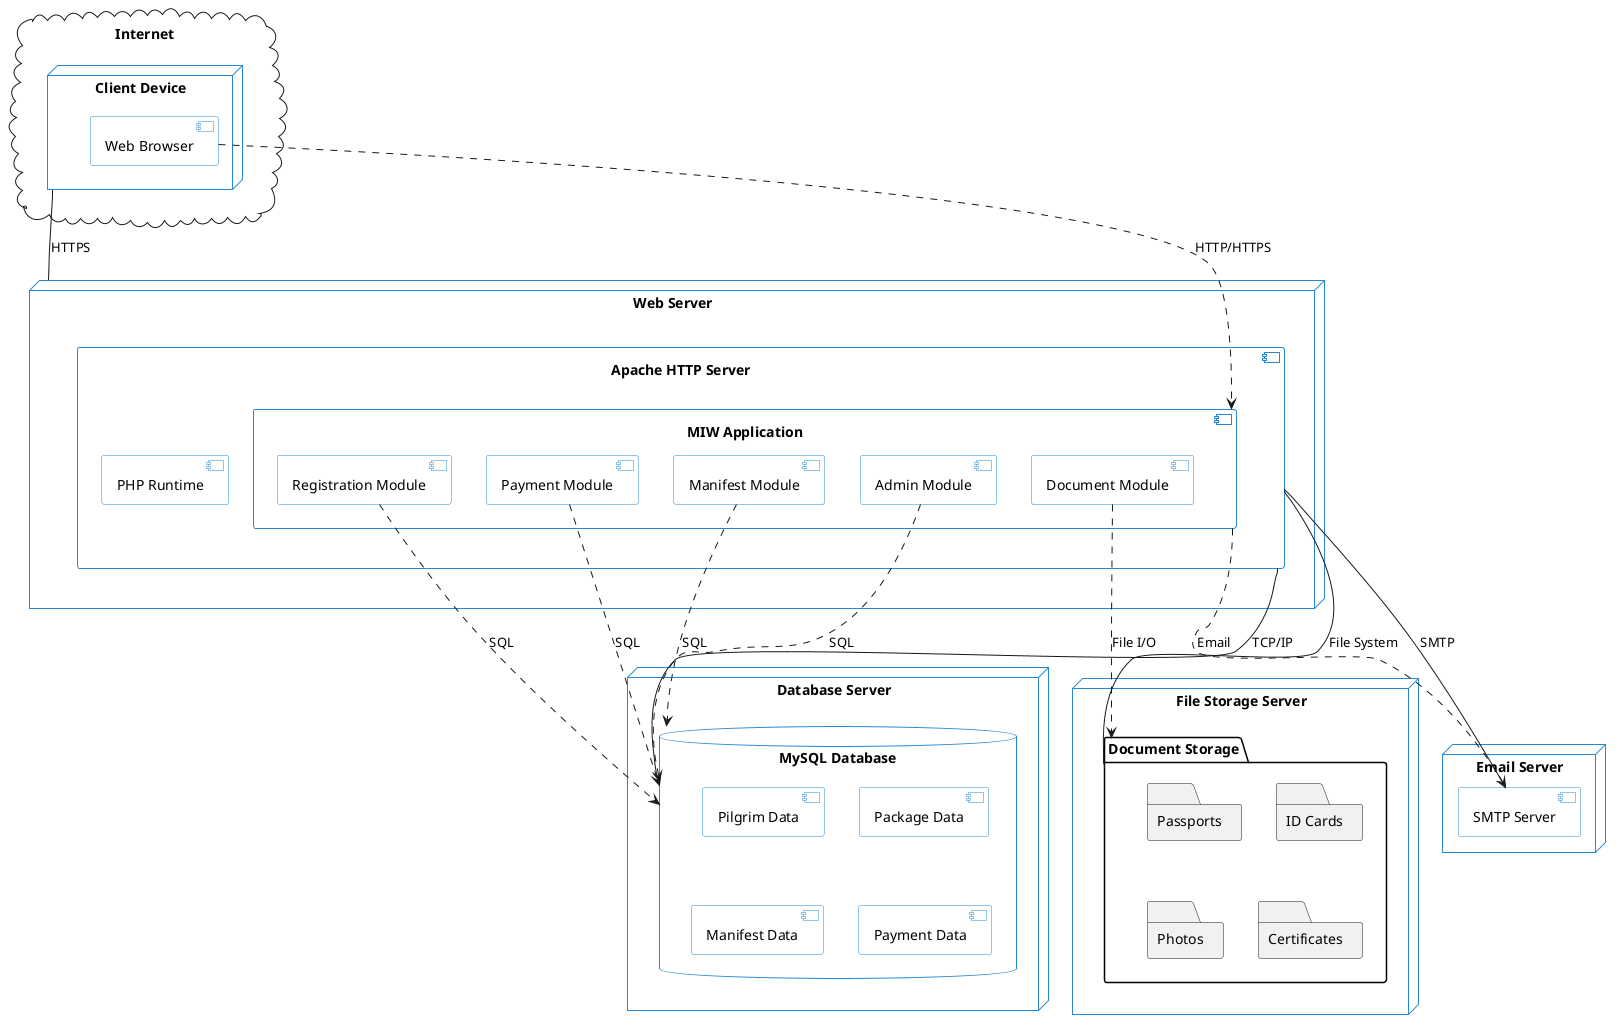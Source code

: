 @startuml MIW Deployment Diagram

skinparam node {
    BackgroundColor White
    BorderColor #2688d4
}

skinparam database {
    BackgroundColor White
    BorderColor #2688d4
}

skinparam component {
    BackgroundColor White
    BorderColor #2688d4
}

cloud "Internet" {
    node "Client Device" as client {
        component "Web Browser" as browser
    }
}

node "Web Server" as webserver {
    component "Apache HTTP Server" as apache {
        component "PHP Runtime" as php
        component "MIW Application" as app {
            component "Registration Module" as reg
            component "Payment Module" as payment
            component "Document Module" as doc
            component "Manifest Module" as manifest
            component "Admin Module" as admin
        }
    }
}

node "Database Server" as dbserver {
    database "MySQL Database" as mysql {
        [Pilgrim Data]
        [Package Data]
        [Manifest Data]
        [Payment Data]
    }
}

node "File Storage Server" as fileserver {
    folder "Document Storage" as docs {
        folder "Passports"
        folder "ID Cards"
        folder "Photos"
        folder "Certificates"
    }
}

node "Email Server" as mailserver {
    component "SMTP Server" as smtp
}

' Connections
client -- webserver : HTTPS
apache -- mysql : TCP/IP
apache -- docs : File System
apache -- smtp : SMTP

' Dependencies
browser ..> app : HTTP/HTTPS
reg ..> mysql : SQL
payment ..> mysql : SQL
doc ..> docs : File I/O
manifest ..> mysql : SQL
admin ..> mysql : SQL
app ..> smtp : Email

@enduml
